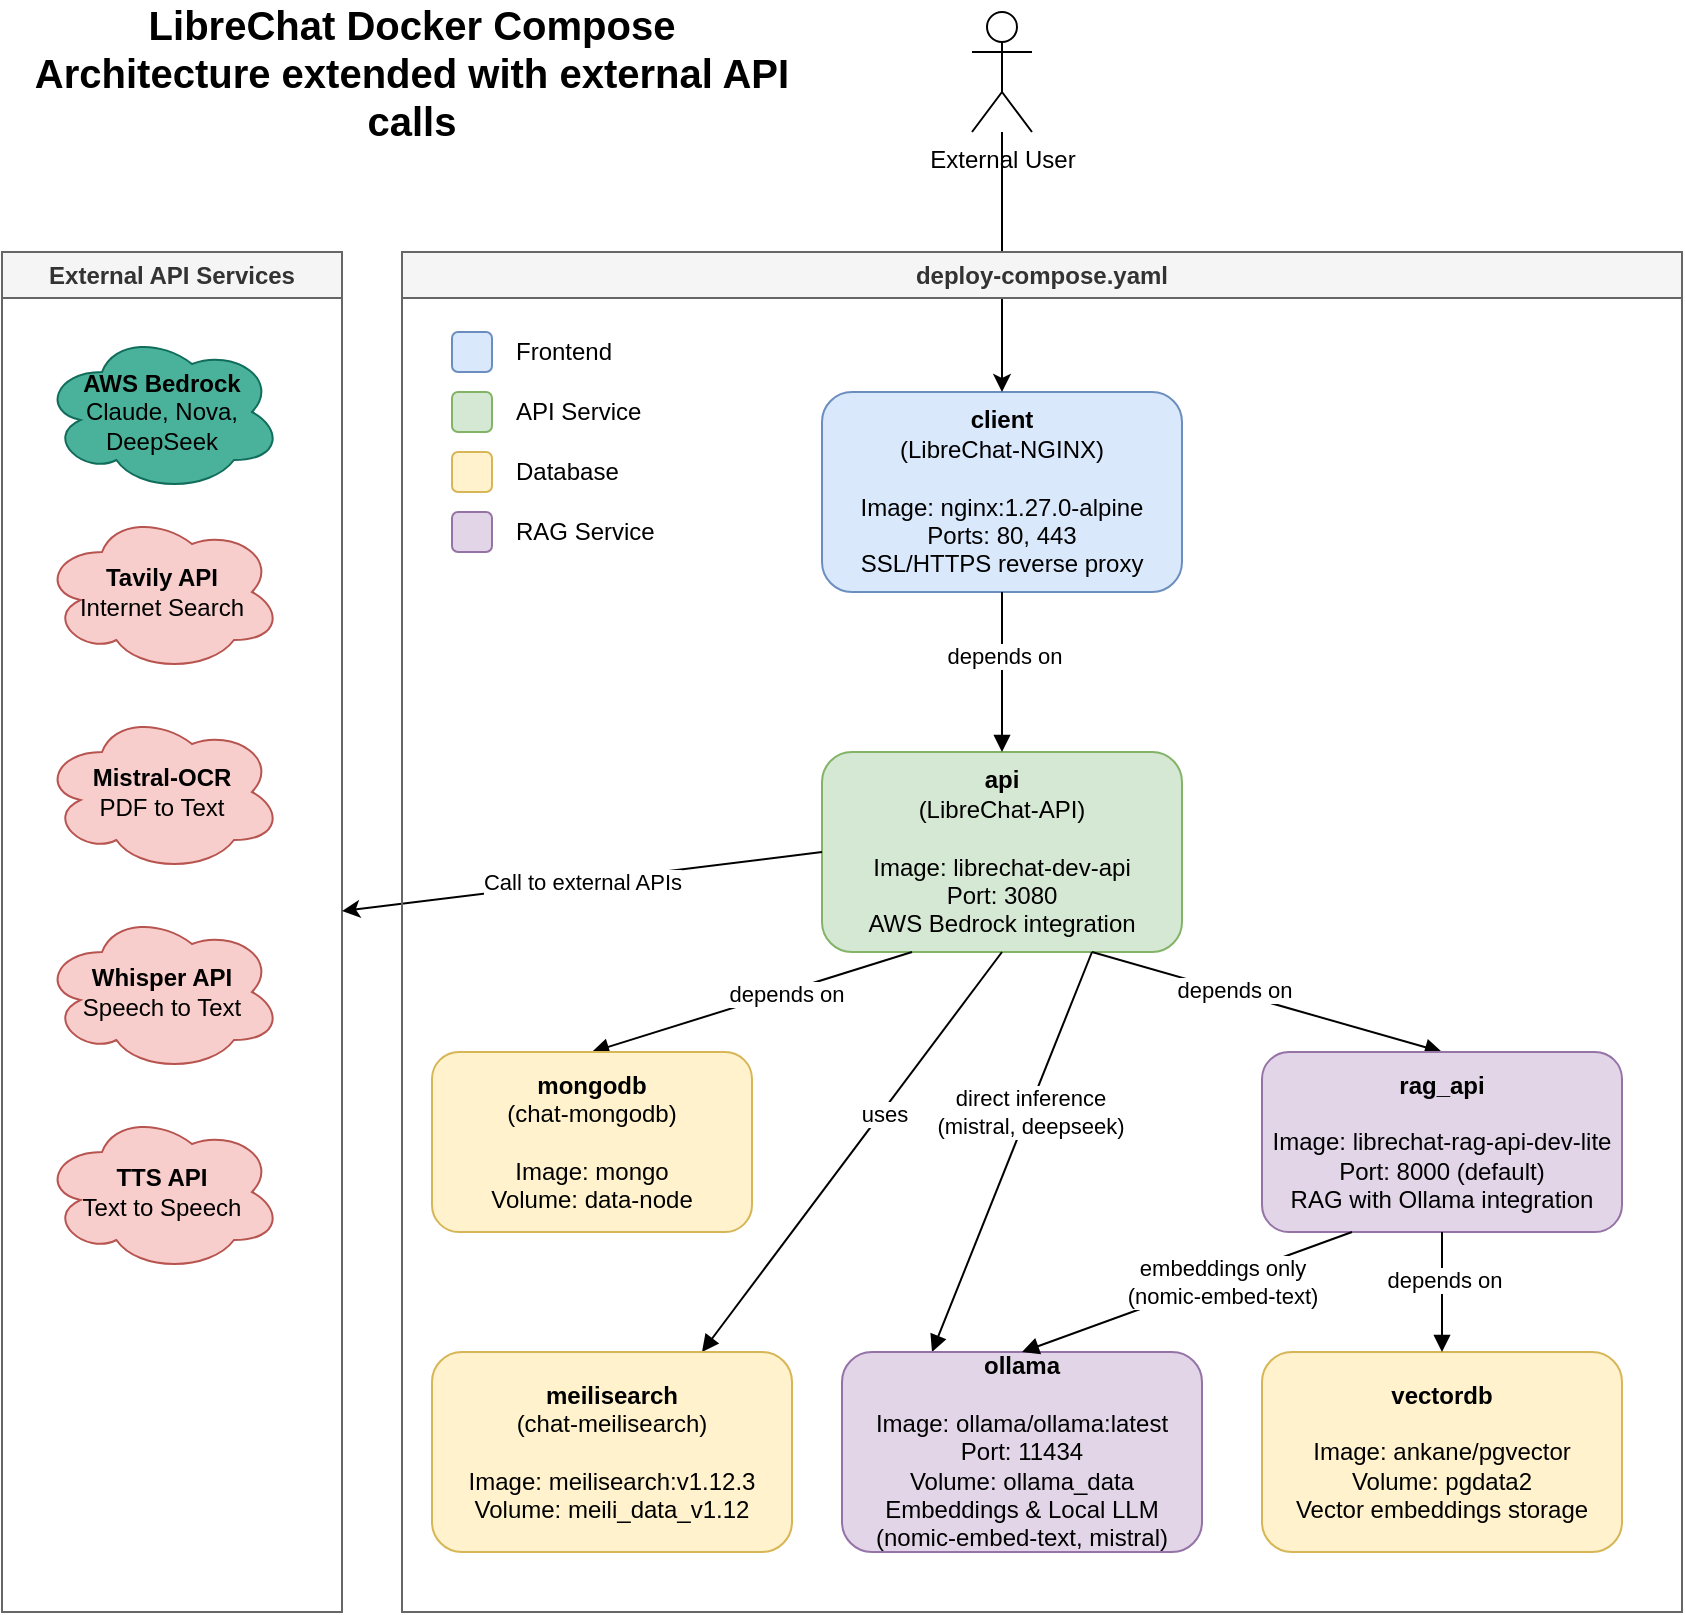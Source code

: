 <mxfile>
    <diagram id="docker-compose-diagram" name="Docker Compose Architecture">
        <mxGraphModel dx="1627" dy="977" grid="1" gridSize="10" guides="1" tooltips="1" connect="1" arrows="1" fold="1" page="1" pageScale="1" pageWidth="850" pageHeight="1100" math="0" shadow="0">
            <root>
                <mxCell id="0"/>
                <mxCell id="1" parent="0"/>
                <mxCell id="client" value="&lt;b&gt;client&lt;/b&gt;&lt;br&gt;(LibreChat-NGINX)&lt;br&gt;&lt;br&gt;Image: nginx:1.27.0-alpine&lt;br&gt;Ports: 80, 443&lt;br&gt;SSL/HTTPS reverse proxy" style="rounded=1;whiteSpace=wrap;html=1;fillColor=#dae8fc;strokeColor=#6c8ebf;" parent="1" vertex="1">
                    <mxGeometry x="414" y="310" width="180" height="100" as="geometry"/>
                </mxCell>
                <mxCell id="api" value="&lt;b&gt;api&lt;/b&gt;&lt;br&gt;(LibreChat-API)&lt;br&gt;&lt;br&gt;Image: librechat-dev-api&lt;br&gt;Port: 3080&lt;br&gt;AWS Bedrock integration" style="rounded=1;whiteSpace=wrap;html=1;fillColor=#d5e8d4;strokeColor=#82b366;" parent="1" vertex="1">
                    <mxGeometry x="414" y="490" width="180" height="100" as="geometry"/>
                </mxCell>
                <mxCell id="client-api" value="" style="endArrow=block;html=1;rounded=0;exitX=0.5;exitY=1;exitDx=0;exitDy=0;entryX=0.5;entryY=0;entryDx=0;entryDy=0;endFill=1;" parent="1" source="client" target="api" edge="1">
                    <mxGeometry width="50" height="50" relative="1" as="geometry">
                        <mxPoint x="454" y="590" as="sourcePoint"/>
                        <mxPoint x="504" y="540" as="targetPoint"/>
                    </mxGeometry>
                </mxCell>
                <mxCell id="client-api-label" value="depends on" style="edgeLabel;html=1;align=center;verticalAlign=middle;resizable=0;points=[];" parent="client-api" vertex="1" connectable="0">
                    <mxGeometry x="-0.2" y="1" relative="1" as="geometry">
                        <mxPoint as="offset"/>
                    </mxGeometry>
                </mxCell>
                <mxCell id="api-mongodb" value="" style="endArrow=block;html=1;rounded=0;exitX=0.25;exitY=1;exitDx=0;exitDy=0;entryX=0.5;entryY=0;entryDx=0;entryDy=0;endFill=1;" parent="1" source="api" target="mongodb" edge="1">
                    <mxGeometry width="50" height="50" relative="1" as="geometry">
                        <mxPoint x="454" y="590" as="sourcePoint"/>
                        <mxPoint x="504" y="540" as="targetPoint"/>
                    </mxGeometry>
                </mxCell>
                <mxCell id="api-mongodb-label" value="depends on" style="edgeLabel;html=1;align=center;verticalAlign=middle;resizable=0;points=[];" parent="api-mongodb" vertex="1" connectable="0">
                    <mxGeometry x="-0.2" y="1" relative="1" as="geometry">
                        <mxPoint as="offset"/>
                    </mxGeometry>
                </mxCell>
                <mxCell id="api-meilisearch" value="" style="endArrow=block;html=1;rounded=0;exitX=0.5;exitY=1;exitDx=0;exitDy=0;endFill=1;entryX=0.75;entryY=0;entryDx=0;entryDy=0;" parent="1" source="api" target="meilisearch" edge="1">
                    <mxGeometry width="50" height="50" relative="1" as="geometry">
                        <mxPoint x="454" y="590" as="sourcePoint"/>
                        <mxPoint x="364" y="760" as="targetPoint"/>
                    </mxGeometry>
                </mxCell>
                <mxCell id="api-meilisearch-label" value="uses" style="edgeLabel;html=1;align=center;verticalAlign=middle;resizable=0;points=[];" parent="api-meilisearch" vertex="1" connectable="0">
                    <mxGeometry x="-0.2" y="1" relative="1" as="geometry">
                        <mxPoint as="offset"/>
                    </mxGeometry>
                </mxCell>
                <mxCell id="api-rag" value="" style="endArrow=block;html=1;rounded=0;exitX=0.75;exitY=1;exitDx=0;exitDy=0;entryX=0.5;entryY=0;entryDx=0;entryDy=0;endFill=1;" parent="1" source="api" target="rag_api" edge="1">
                    <mxGeometry width="50" height="50" relative="1" as="geometry">
                        <mxPoint x="454" y="590" as="sourcePoint"/>
                        <mxPoint x="504" y="540" as="targetPoint"/>
                    </mxGeometry>
                </mxCell>
                <mxCell id="api-rag-label" value="depends on" style="edgeLabel;html=1;align=center;verticalAlign=middle;resizable=0;points=[];" parent="api-rag" vertex="1" connectable="0">
                    <mxGeometry x="-0.2" y="1" relative="1" as="geometry">
                        <mxPoint as="offset"/>
                    </mxGeometry>
                </mxCell>
                <mxCell id="api-ollama" value="" style="endArrow=block;html=1;rounded=0;exitX=0.75;exitY=1;exitDx=0;exitDy=0;entryX=0.25;entryY=0;entryDx=0;entryDy=0;endFill=1;" parent="1" source="api" target="ollama" edge="1">
                    <mxGeometry width="50" height="50" relative="1" as="geometry">
                        <mxPoint x="454" y="590" as="sourcePoint"/>
                        <mxPoint x="504" y="540" as="targetPoint"/>
                    </mxGeometry>
                </mxCell>
                <mxCell id="api-ollama-label" value="direct inference&#xa;(mistral, deepseek)" style="edgeLabel;html=1;align=center;verticalAlign=middle;resizable=0;points=[];" parent="api-ollama" connectable="0" vertex="1">
                    <mxGeometry x="-0.2" y="1" relative="1" as="geometry">
                        <mxPoint as="offset"/>
                    </mxGeometry>
                </mxCell>
                <mxCell id="title" value="&lt;font style=&quot;font-size: 20px;&quot;&gt;&lt;b&gt;LibreChat Docker Compose Architecture&amp;nbsp;&lt;/b&gt;&lt;/font&gt;&lt;b style=&quot;font-size: 20px; background-color: transparent;&quot;&gt;extended with external API calls&lt;/b&gt;" style="text;html=1;strokeColor=none;fillColor=none;align=center;verticalAlign=middle;whiteSpace=wrap;rounded=0;" parent="1" vertex="1">
                    <mxGeometry x="14" y="135" width="390" height="30" as="geometry"/>
                </mxCell>
                <mxCell id="user" value="External User" style="shape=umlActor;verticalLabelPosition=bottom;verticalAlign=top;html=1;outlineConnect=0;" parent="1" vertex="1">
                    <mxGeometry x="489" y="120" width="30" height="60" as="geometry"/>
                </mxCell>
                <mxCell id="user-client" value="" style="endArrow=classic;html=1;rounded=0;entryX=0.5;entryY=0;entryDx=0;entryDy=0;" parent="1" source="user" target="client" edge="1">
                    <mxGeometry width="50" height="50" relative="1" as="geometry">
                        <mxPoint x="454" y="590" as="sourcePoint"/>
                        <mxPoint x="504" y="540" as="targetPoint"/>
                    </mxGeometry>
                </mxCell>
                <mxCell id="legend-title" value="&lt;b&gt;Legend&lt;/b&gt;" style="text;html=1;strokeColor=none;fillColor=none;align=left;verticalAlign=middle;whiteSpace=wrap;rounded=0;" parent="1" vertex="1">
                    <mxGeometry x="229" y="240" width="100" height="30" as="geometry"/>
                </mxCell>
                <mxCell id="legend-frontend" value="" style="rounded=1;whiteSpace=wrap;html=1;fillColor=#dae8fc;strokeColor=#6c8ebf;" parent="1" vertex="1">
                    <mxGeometry x="229" y="280" width="20" height="20" as="geometry"/>
                </mxCell>
                <mxCell id="legend-frontend-text" value="Frontend" style="text;html=1;strokeColor=none;fillColor=none;align=left;verticalAlign=middle;whiteSpace=wrap;rounded=0;" parent="1" vertex="1">
                    <mxGeometry x="259" y="275" width="100" height="30" as="geometry"/>
                </mxCell>
                <mxCell id="legend-api" value="" style="rounded=1;whiteSpace=wrap;html=1;fillColor=#d5e8d4;strokeColor=#82b366;" parent="1" vertex="1">
                    <mxGeometry x="229" y="310" width="20" height="20" as="geometry"/>
                </mxCell>
                <mxCell id="legend-api-text" value="API Service" style="text;html=1;strokeColor=none;fillColor=none;align=left;verticalAlign=middle;whiteSpace=wrap;rounded=0;" parent="1" vertex="1">
                    <mxGeometry x="259" y="305" width="100" height="30" as="geometry"/>
                </mxCell>
                <mxCell id="legend-database" value="" style="rounded=1;whiteSpace=wrap;html=1;fillColor=#fff2cc;strokeColor=#d6b656;" parent="1" vertex="1">
                    <mxGeometry x="229" y="340" width="20" height="20" as="geometry"/>
                </mxCell>
                <mxCell id="legend-database-text" value="Database" style="text;html=1;strokeColor=none;fillColor=none;align=left;verticalAlign=middle;whiteSpace=wrap;rounded=0;" parent="1" vertex="1">
                    <mxGeometry x="259" y="335" width="100" height="30" as="geometry"/>
                </mxCell>
                <mxCell id="legend-rag" value="" style="rounded=1;whiteSpace=wrap;html=1;fillColor=#e1d5e7;strokeColor=#9673a6;" parent="1" vertex="1">
                    <mxGeometry x="229" y="370" width="20" height="20" as="geometry"/>
                </mxCell>
                <mxCell id="legend-rag-text" value="RAG Service" style="text;html=1;strokeColor=none;fillColor=none;align=left;verticalAlign=middle;whiteSpace=wrap;rounded=0;" parent="1" vertex="1">
                    <mxGeometry x="259" y="365" width="100" height="30" as="geometry"/>
                </mxCell>
                <mxCell id="external-apis-group" value="External API Services" style="swimlane;whiteSpace=wrap;html=1;fillColor=#f5f5f5;strokeColor=#666666;fontColor=#333333;" parent="1" vertex="1">
                    <mxGeometry x="4" y="240" width="170" height="680" as="geometry">
                        <mxRectangle x="10" y="300" width="160" height="30" as="alternateBounds"/>
                    </mxGeometry>
                </mxCell>
                <mxCell id="aws-bedrock" value="&lt;b&gt;AWS Bedrock&lt;/b&gt;&lt;br&gt;Claude, Nova, DeepSeek" style="ellipse;shape=cloud;whiteSpace=wrap;html=1;fillColor=#4AB29A;strokeColor=#116D5B;" parent="external-apis-group" vertex="1">
                    <mxGeometry x="20" y="40" width="120" height="80" as="geometry"/>
                </mxCell>
                <mxCell id="4" value="&lt;b&gt;TTS API&lt;/b&gt;&lt;br&gt;Text to Speech" style="ellipse;shape=cloud;whiteSpace=wrap;html=1;fillColor=#f8cecc;strokeColor=#b85450;" parent="external-apis-group" vertex="1">
                    <mxGeometry x="20" y="430" width="120" height="80" as="geometry"/>
                </mxCell>
                <mxCell id="tavily" value="&lt;b&gt;Tavily API&lt;/b&gt;&lt;br&gt;Internet Search" style="ellipse;shape=cloud;whiteSpace=wrap;html=1;fillColor=#f8cecc;strokeColor=#b85450;" parent="1" vertex="1">
                    <mxGeometry x="24" y="370" width="120" height="80" as="geometry"/>
                </mxCell>
                <mxCell id="mistral-ocr" value="&lt;b&gt;Mistral-OCR&lt;/b&gt;&lt;br&gt;PDF to Text" style="ellipse;shape=cloud;whiteSpace=wrap;html=1;fillColor=#f8cecc;strokeColor=#b85450;" parent="1" vertex="1">
                    <mxGeometry x="24" y="470" width="120" height="80" as="geometry"/>
                </mxCell>
                <mxCell id="whisper-api" value="&lt;b&gt;Whisper API&lt;/b&gt;&lt;br&gt;Speech to Text" style="ellipse;shape=cloud;whiteSpace=wrap;html=1;fillColor=#f8cecc;strokeColor=#b85450;" parent="1" vertex="1">
                    <mxGeometry x="24" y="570" width="120" height="80" as="geometry"/>
                </mxCell>
                <mxCell id="api-tavily" value="Call to external APIs" style="endArrow=classic;startArrow=none;html=1;rounded=0;startFill=0;exitX=0;exitY=0.5;exitDx=0;exitDy=0;" parent="1" source="api" target="external-apis-group" edge="1">
                    <mxGeometry width="50" height="50" relative="1" as="geometry">
                        <mxPoint x="194" y="572.459" as="targetPoint"/>
                    </mxGeometry>
                </mxCell>
                <mxCell id="2" value="deploy-compose.yaml" style="swimlane;whiteSpace=wrap;html=1;fillColor=#f5f5f5;strokeColor=#666666;fontColor=#333333;" parent="1" vertex="1">
                    <mxGeometry x="204" y="240" width="640" height="680" as="geometry">
                        <mxRectangle x="10" y="300" width="160" height="30" as="alternateBounds"/>
                    </mxGeometry>
                </mxCell>
                <mxCell id="meilisearch" value="&lt;b&gt;meilisearch&lt;/b&gt;&lt;br&gt;(chat-meilisearch)&lt;br&gt;&lt;br&gt;Image: meilisearch:v1.12.3&lt;br&gt;Volume: meili_data_v1.12" style="rounded=1;whiteSpace=wrap;html=1;fillColor=#fff2cc;strokeColor=#d6b656;" parent="2" vertex="1">
                    <mxGeometry x="15" y="550" width="180" height="100" as="geometry"/>
                </mxCell>
                <mxCell id="mongodb" value="&lt;b&gt;mongodb&lt;/b&gt;&lt;br&gt;(chat-mongodb)&lt;br&gt;&lt;br&gt;Image: mongo&lt;br&gt;Volume: data-node" style="rounded=1;whiteSpace=wrap;html=1;fillColor=#fff2cc;strokeColor=#d6b656;" parent="2" vertex="1">
                    <mxGeometry x="15" y="400" width="160" height="90" as="geometry"/>
                </mxCell>
                <mxCell id="ollama" value="&lt;b&gt;ollama&lt;/b&gt;&lt;br&gt;&lt;br&gt;Image: ollama/ollama:latest&lt;br&gt;Port: 11434&lt;br&gt;Volume: ollama_data&lt;br&gt;Embeddings &amp; Local LLM&lt;br&gt;(nomic-embed-text, mistral)" style="rounded=1;whiteSpace=wrap;html=1;fillColor=#e1d5e7;strokeColor=#9673a6;" parent="2" vertex="1">
                    <mxGeometry x="220" y="550" width="180" height="100" as="geometry"/>
                </mxCell>
                <mxCell id="vectordb" value="&lt;b&gt;vectordb&lt;/b&gt;&lt;br&gt;&lt;br&gt;Image: ankane/pgvector&lt;br&gt;Volume: pgdata2&lt;br&gt;Vector embeddings storage" style="rounded=1;whiteSpace=wrap;html=1;fillColor=#fff2cc;strokeColor=#d6b656;" parent="2" vertex="1">
                    <mxGeometry x="430" y="550" width="180" height="100" as="geometry"/>
                </mxCell>
                <mxCell id="rag_api" value="&lt;b&gt;rag_api&lt;/b&gt;&lt;br&gt;&lt;br&gt;Image: librechat-rag-api-dev-lite&lt;br&gt;Port: 8000 (default)&lt;br&gt;RAG with Ollama integration" style="rounded=1;whiteSpace=wrap;html=1;fillColor=#e1d5e7;strokeColor=#9673a6;" parent="2" vertex="1">
                    <mxGeometry x="430" y="400" width="180" height="90" as="geometry"/>
                </mxCell>
                <mxCell id="rag-vectordb" value="" style="endArrow=block;html=1;rounded=0;exitX=0.5;exitY=1;exitDx=0;exitDy=0;entryX=0.5;entryY=0;entryDx=0;entryDy=0;endFill=1;" parent="2" source="rag_api" target="vectordb" edge="1">
                    <mxGeometry width="50" height="50" relative="1" as="geometry">
                        <mxPoint x="250" y="350" as="sourcePoint"/>
                        <mxPoint x="300" y="300" as="targetPoint"/>
                    </mxGeometry>
                </mxCell>
                <mxCell id="rag-vectordb-label" value="depends on" style="edgeLabel;html=1;align=center;verticalAlign=middle;resizable=0;points=[];" parent="rag-vectordb" vertex="1" connectable="0">
                    <mxGeometry x="-0.2" y="1" relative="1" as="geometry">
                        <mxPoint as="offset"/>
                    </mxGeometry>
                </mxCell>
                <mxCell id="rag-ollama" value="" style="endArrow=block;html=1;rounded=0;exitX=0.25;exitY=1;exitDx=0;exitDy=0;entryX=0.5;entryY=0;entryDx=0;entryDy=0;endFill=1;" parent="2" source="rag_api" target="ollama" edge="1">
                    <mxGeometry width="50" height="50" relative="1" as="geometry">
                        <mxPoint x="250" y="350" as="sourcePoint"/>
                        <mxPoint x="300" y="300" as="targetPoint"/>
                    </mxGeometry>
                </mxCell>
                <mxCell id="rag-ollama-label" value="embeddings only&#xa;(nomic-embed-text)" style="edgeLabel;html=1;align=center;verticalAlign=middle;resizable=0;points=[];" parent="rag-ollama" connectable="0" vertex="1">
                    <mxGeometry x="-0.2" y="1" relative="1" as="geometry">
                        <mxPoint as="offset"/>
                    </mxGeometry>
                </mxCell>
            </root>
        </mxGraphModel>
    </diagram>
</mxfile>